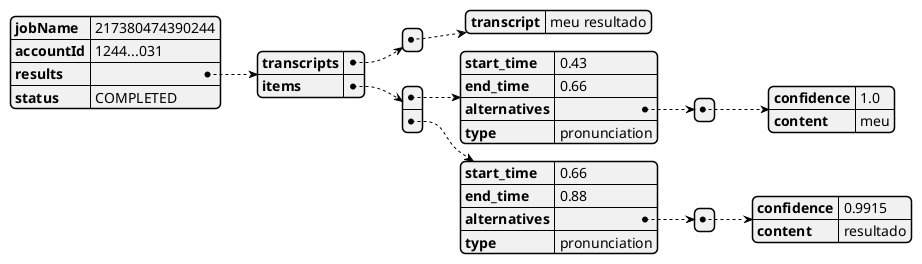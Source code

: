 @startjson

{
  "jobName": "217380474390244",
  "accountId": "1244...031",
  "results": {
    "transcripts": [
      {
        "transcript": "meu resultado"
      }
    ],
    "items": [
      {
        "start_time":"0.43",
        "end_time":"0.66",
        "alternatives":[
          {
            "confidence":"1.0",
            "content":"meu"
          }
        ],
        "type":"pronunciation"
      },
      {
        "start_time":"0.66",
        "end_time":"0.88",
        "alternatives":[
          {
            "confidence":"0.9915",
            "content":"resultado"
          }
        ],
        "type":"pronunciation"
      }
    ]
  },
  "status": "COMPLETED"
}

@endjson

